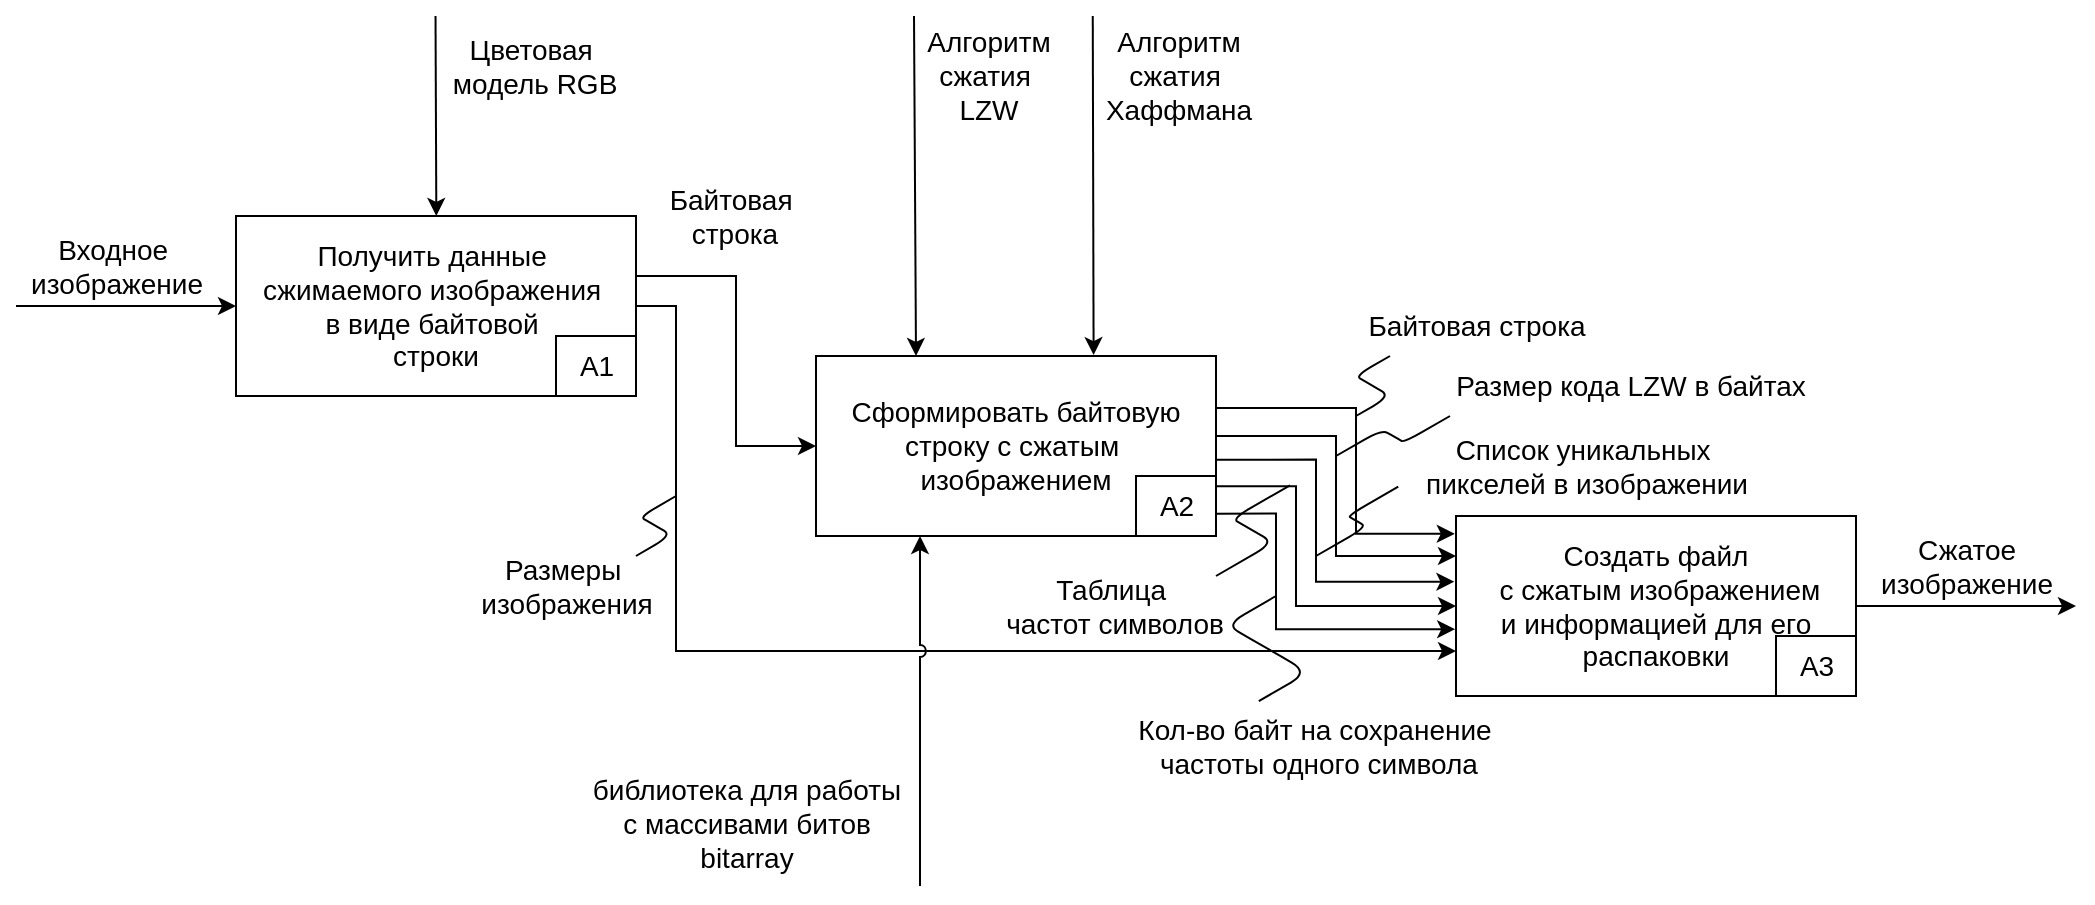 <mxfile>
    <diagram id="ZWdekoGJzTY7XvXSQLcq" name="Страница 1">
        <mxGraphModel dx="1153" dy="797" grid="1" gridSize="10" guides="1" tooltips="1" connect="1" arrows="1" fold="1" page="1" pageScale="1" pageWidth="827" pageHeight="1169" math="0" shadow="0">
            <root>
                <mxCell id="0"/>
                <mxCell id="1" parent="0"/>
                <mxCell id="2" style="edgeStyle=none;html=1;fontSize=14;entryX=0;entryY=0.5;entryDx=0;entryDy=0;jumpStyle=arc;" parent="1" target="9" edge="1">
                    <mxGeometry relative="1" as="geometry">
                        <mxPoint x="140" y="158" as="targetPoint"/>
                        <mxPoint x="30" y="180" as="sourcePoint"/>
                    </mxGeometry>
                </mxCell>
                <mxCell id="7" style="edgeStyle=none;html=1;fontSize=14;exitX=1;exitY=0.5;exitDx=0;exitDy=0;" parent="1" source="27" edge="1">
                    <mxGeometry relative="1" as="geometry">
                        <mxPoint x="1060" y="330" as="targetPoint"/>
                        <mxPoint x="1010" y="345.9" as="sourcePoint"/>
                    </mxGeometry>
                </mxCell>
                <mxCell id="18" style="edgeStyle=orthogonalEdgeStyle;rounded=0;html=1;exitX=1;exitY=0.25;exitDx=0;exitDy=0;entryX=0;entryY=0.5;entryDx=0;entryDy=0;" parent="1" source="9" target="20" edge="1">
                    <mxGeometry relative="1" as="geometry">
                        <mxPoint x="404" y="250" as="targetPoint"/>
                        <Array as="points">
                            <mxPoint x="340" y="165"/>
                            <mxPoint x="390" y="165"/>
                            <mxPoint x="390" y="250"/>
                        </Array>
                    </mxGeometry>
                </mxCell>
                <mxCell id="9" value="&lt;span style=&quot;scrollbar-color: light-dark(#e2e2e2, #4b4b4b)&lt;br/&gt;&#x9;&#x9;&#x9;&#x9;&#x9;light-dark(#fbfbfb, var(--dark-panel-color)); font-size: 14px;&quot;&gt;&lt;font style=&quot;color: rgb(0, 0, 0);&quot;&gt;Получить данные&amp;nbsp;&lt;/font&gt;&lt;/span&gt;&lt;div style=&quot;scrollbar-color: light-dark(#e2e2e2, #4b4b4b)&lt;br/&gt;&#x9;&#x9;&#x9;&#x9;&#x9;light-dark(#fbfbfb, var(--dark-panel-color));&quot;&gt;&lt;font&gt;&lt;span style=&quot;scrollbar-color: light-dark(#e2e2e2, #4b4b4b)&lt;br/&gt;&#x9;&#x9;&#x9;&#x9;&#x9;light-dark(#fbfbfb, var(--dark-panel-color)); font-size: 14px;&quot;&gt;&lt;font style=&quot;color: rgb(0, 0, 0);&quot;&gt;сжимаемого&amp;nbsp;&lt;/font&gt;&lt;/span&gt;&lt;span style=&quot;color: light-dark(rgb(0, 0, 0), rgb(237, 237, 237)); font-size: 14px; background-color: transparent;&quot;&gt;изображения&amp;nbsp;&lt;/span&gt;&lt;/font&gt;&lt;/div&gt;&lt;div style=&quot;scrollbar-color: light-dark(#e2e2e2, #4b4b4b)&lt;br/&gt;&#x9;&#x9;&#x9;&#x9;&#x9;light-dark(#fbfbfb, var(--dark-panel-color));&quot;&gt;&lt;font&gt;&lt;span style=&quot;color: light-dark(rgb(0, 0, 0), rgb(237, 237, 237)); font-size: 14px; background-color: transparent;&quot;&gt;в виде&amp;nbsp;&lt;/span&gt;&lt;span style=&quot;background-color: transparent; scrollbar-color: light-dark(#e2e2e2, #4b4b4b)&lt;br/&gt;&#x9;&#x9;&#x9;&#x9;&#x9;light-dark(#fbfbfb, var(--dark-panel-color)); font-size: 14px;&quot;&gt;&lt;font style=&quot;color: rgb(0, 0, 0);&quot;&gt;байтовой&amp;nbsp;&lt;/font&gt;&lt;/span&gt;&lt;/font&gt;&lt;/div&gt;&lt;div style=&quot;scrollbar-color: light-dark(#e2e2e2, #4b4b4b)&lt;br/&gt;&#x9;&#x9;&#x9;&#x9;&#x9;light-dark(#fbfbfb, var(--dark-panel-color));&quot;&gt;&lt;span style=&quot;background-color: transparent; font-size: 14px;&quot;&gt;&lt;font style=&quot;color: rgb(0, 0, 0);&quot;&gt;строки&lt;/font&gt;&lt;/span&gt;&lt;/div&gt;" style="rounded=0;whiteSpace=wrap;html=1;" parent="1" vertex="1">
                    <mxGeometry x="140" y="135" width="200" height="90" as="geometry"/>
                </mxCell>
                <mxCell id="10" value="&lt;span style=&quot;color: rgb(0, 0, 0);&quot;&gt;Входное&amp;nbsp;&lt;/span&gt;&lt;div&gt;&lt;span style=&quot;color: rgb(0, 0, 0);&quot;&gt;изображение&lt;/span&gt;&lt;/div&gt;" style="text;html=1;align=center;verticalAlign=middle;resizable=0;points=[];autosize=1;strokeColor=none;fillColor=none;fontSize=14;" parent="1" vertex="1">
                    <mxGeometry x="25" y="135" width="110" height="50" as="geometry"/>
                </mxCell>
                <mxCell id="15" value="Сжатое &lt;br&gt;изображение" style="text;html=1;align=center;verticalAlign=middle;resizable=0;points=[];autosize=1;strokeColor=none;fillColor=none;fontSize=14;" parent="1" vertex="1">
                    <mxGeometry x="950" y="285" width="110" height="50" as="geometry"/>
                </mxCell>
                <mxCell id="17" value="A1" style="text;html=1;align=center;verticalAlign=middle;resizable=0;points=[];autosize=1;strokeColor=default;fillColor=none;fontSize=14;" parent="1" vertex="1">
                    <mxGeometry x="300" y="195" width="40" height="30" as="geometry"/>
                </mxCell>
                <mxCell id="19" value="&lt;font style=&quot;font-size: 14px;&quot;&gt;&lt;font style=&quot;color: rgb(0, 0, 0);&quot;&gt;Байтовая&lt;/font&gt;&amp;nbsp;&lt;/font&gt;&lt;div&gt;&lt;font style=&quot;font-size: 14px; color: rgb(0, 0, 0);&quot;&gt;строка&lt;/font&gt;&lt;/div&gt;" style="text;html=1;align=center;verticalAlign=middle;resizable=0;points=[];autosize=1;strokeColor=none;fillColor=none;" parent="1" vertex="1">
                    <mxGeometry x="344" y="109.91" width="90" height="50" as="geometry"/>
                </mxCell>
                <mxCell id="192" style="edgeStyle=orthogonalEdgeStyle;html=1;exitX=1.001;exitY=0.723;exitDx=0;exitDy=0;entryX=0;entryY=0.5;entryDx=0;entryDy=0;rounded=0;exitPerimeter=0;" parent="1" source="20" target="27" edge="1">
                    <mxGeometry relative="1" as="geometry">
                        <Array as="points">
                            <mxPoint x="670" y="270"/>
                            <mxPoint x="670" y="330"/>
                        </Array>
                    </mxGeometry>
                </mxCell>
                <mxCell id="20" value="&lt;font style=&quot;color: rgb(0, 0, 0); font-size: 14px;&quot;&gt;Сформировать байтовую&lt;/font&gt;&lt;div&gt;&lt;font style=&quot;color: rgb(0, 0, 0); font-size: 14px;&quot;&gt;строку с сжатым&amp;nbsp;&lt;/font&gt;&lt;/div&gt;&lt;div&gt;&lt;font style=&quot;color: rgb(0, 0, 0); font-size: 14px;&quot;&gt;изображением&lt;/font&gt;&lt;/div&gt;" style="rounded=0;whiteSpace=wrap;html=1;" parent="1" vertex="1">
                    <mxGeometry x="430" y="205" width="200" height="90" as="geometry"/>
                </mxCell>
                <mxCell id="21" value="A2" style="text;html=1;align=center;verticalAlign=middle;resizable=0;points=[];autosize=1;strokeColor=default;fillColor=none;fontSize=14;" parent="1" vertex="1">
                    <mxGeometry x="590" y="265" width="40" height="30" as="geometry"/>
                </mxCell>
                <mxCell id="27" value="&lt;span style=&quot;font-size: 14px;&quot;&gt;&lt;font style=&quot;color: rgb(0, 0, 0);&quot;&gt;Создать файл&lt;br&gt;&amp;nbsp;с сжатым&amp;nbsp;&lt;/font&gt;&lt;font style=&quot;color: rgb(0, 0, 0);&quot;&gt;изображением&lt;/font&gt;&lt;/span&gt;&lt;div&gt;&lt;span style=&quot;font-size: 14px;&quot;&gt;&lt;font style=&quot;color: rgb(0, 0, 0);&quot;&gt;и информацией для его распаковки&lt;/font&gt;&lt;/span&gt;&lt;/div&gt;" style="rounded=0;whiteSpace=wrap;html=1;" parent="1" vertex="1">
                    <mxGeometry x="750" y="285" width="200" height="90" as="geometry"/>
                </mxCell>
                <mxCell id="30" value="A3" style="text;html=1;align=center;verticalAlign=middle;resizable=0;points=[];autosize=1;strokeColor=default;fillColor=none;fontSize=14;" parent="1" vertex="1">
                    <mxGeometry x="910" y="345" width="40" height="30" as="geometry"/>
                </mxCell>
                <mxCell id="41" value="Байтовая строка" style="text;html=1;align=center;verticalAlign=middle;resizable=0;points=[];autosize=1;strokeColor=none;fillColor=none;fontSize=14;" parent="1" vertex="1">
                    <mxGeometry x="690" y="175" width="140" height="30" as="geometry"/>
                </mxCell>
                <mxCell id="50" style="edgeStyle=orthogonalEdgeStyle;rounded=0;jumpStyle=arc;html=1;exitX=1.001;exitY=0.289;exitDx=0;exitDy=0;entryX=-0.003;entryY=0.099;entryDx=0;entryDy=0;entryPerimeter=0;startArrow=none;startFill=0;exitPerimeter=0;" parent="1" source="20" target="27" edge="1">
                    <mxGeometry relative="1" as="geometry">
                        <mxPoint x="680" y="308" as="sourcePoint"/>
                        <Array as="points">
                            <mxPoint x="700" y="231"/>
                            <mxPoint x="700" y="294"/>
                        </Array>
                        <mxPoint x="760" y="295" as="targetPoint"/>
                    </mxGeometry>
                </mxCell>
                <mxCell id="129" style="edgeStyle=orthogonalEdgeStyle;html=1;rounded=0;curved=0;exitX=0.999;exitY=0.576;exitDx=0;exitDy=0;exitPerimeter=0;entryX=-0.004;entryY=0.365;entryDx=0;entryDy=0;entryPerimeter=0;" parent="1" source="20" target="27" edge="1">
                    <mxGeometry relative="1" as="geometry">
                        <mxPoint x="750" y="330" as="targetPoint"/>
                        <mxPoint x="630" y="255" as="sourcePoint"/>
                        <Array as="points">
                            <mxPoint x="680" y="257"/>
                            <mxPoint x="680" y="318"/>
                        </Array>
                    </mxGeometry>
                </mxCell>
                <mxCell id="49" value="&lt;font style=&quot;color: rgb(0, 0, 0);&quot;&gt;Таблица&amp;nbsp;&lt;/font&gt;&lt;div&gt;&lt;font&gt;&lt;font style=&quot;color: rgb(0, 0, 0);&quot;&gt;частот&amp;nbsp;&lt;/font&gt;&lt;span style=&quot;background-color: transparent;&quot;&gt;&lt;font style=&quot;color: rgb(0, 0, 0);&quot;&gt;символов&lt;/font&gt;&lt;/span&gt;&lt;/font&gt;&lt;/div&gt;" style="text;html=1;align=center;verticalAlign=middle;resizable=0;points=[];autosize=1;strokeColor=none;fillColor=none;fontSize=14;" parent="1" vertex="1">
                    <mxGeometry x="514" y="305" width="130" height="50" as="geometry"/>
                </mxCell>
                <mxCell id="108" value="&lt;font style=&quot;color: rgb(0, 0, 0);&quot;&gt;Размер&amp;nbsp;&lt;/font&gt;&lt;span style=&quot;background-color: transparent;&quot;&gt;&lt;font style=&quot;color: rgb(0, 0, 0);&quot;&gt;кода&lt;/font&gt; &lt;font style=&quot;color: rgb(0, 0, 0);&quot;&gt;LZW&amp;nbsp;&lt;/font&gt;&lt;/span&gt;&lt;span style=&quot;background-color: transparent;&quot;&gt;&lt;font style=&quot;color: rgb(0, 0, 0);&quot;&gt;в байтах&lt;/font&gt;&lt;/span&gt;" style="text;html=1;align=center;verticalAlign=middle;resizable=0;points=[];autosize=1;strokeColor=none;fillColor=none;fontSize=14;" parent="1" vertex="1">
                    <mxGeometry x="737" y="205" width="200" height="30" as="geometry"/>
                </mxCell>
                <mxCell id="110" style="edgeStyle=orthogonalEdgeStyle;rounded=0;jumpStyle=arc;html=1;" parent="1" edge="1">
                    <mxGeometry relative="1" as="geometry">
                        <mxPoint x="750" y="305" as="targetPoint"/>
                        <Array as="points">
                            <mxPoint x="690" y="245"/>
                            <mxPoint x="690" y="305"/>
                            <mxPoint x="750" y="305"/>
                        </Array>
                        <mxPoint x="630" y="245" as="sourcePoint"/>
                    </mxGeometry>
                </mxCell>
                <mxCell id="130" value="&lt;font style=&quot;color: rgb(0, 0, 0);&quot;&gt;Список уникальных&amp;nbsp;&lt;/font&gt;&lt;div&gt;&lt;font&gt;&lt;span style=&quot;background-color: transparent;&quot;&gt;&lt;font style=&quot;color: rgb(0, 0, 0);&quot;&gt;пикселей&amp;nbsp;&lt;/font&gt;&lt;/span&gt;&lt;span style=&quot;color: light-dark(rgb(0, 0, 0), rgb(237, 237, 237)); background-color: transparent;&quot;&gt;в&amp;nbsp;&lt;/span&gt;&lt;span style=&quot;color: light-dark(rgb(0, 0, 0), rgb(237, 237, 237)); background-color: transparent;&quot;&gt;изображении&lt;/span&gt;&lt;/font&gt;&lt;/div&gt;" style="text;html=1;align=center;verticalAlign=middle;resizable=0;points=[];autosize=1;strokeColor=none;fillColor=none;fontSize=14;" parent="1" vertex="1">
                    <mxGeometry x="720" y="235.0" width="190" height="50" as="geometry"/>
                </mxCell>
                <mxCell id="189" value="" style="edgeStyle=isometricEdgeStyle;endArrow=none;html=1;" parent="1" edge="1">
                    <mxGeometry width="50" height="100" relative="1" as="geometry">
                        <mxPoint x="700" y="235" as="sourcePoint"/>
                        <mxPoint x="717" y="205" as="targetPoint"/>
                    </mxGeometry>
                </mxCell>
                <mxCell id="191" value="&lt;font style=&quot;color: rgb(0, 0, 0);&quot;&gt;Кол-во байт на сохранение&lt;/font&gt;&lt;div&gt;&lt;font style=&quot;color: rgb(0, 0, 0);&quot;&gt;&amp;nbsp;частоты одного символа&lt;/font&gt;&lt;/div&gt;" style="text;html=1;align=center;verticalAlign=middle;resizable=0;points=[];autosize=1;strokeColor=none;fillColor=none;fontSize=14;" parent="1" vertex="1">
                    <mxGeometry x="579" y="375" width="200" height="50" as="geometry"/>
                </mxCell>
                <mxCell id="193" style="edgeStyle=orthogonalEdgeStyle;html=1;rounded=0;exitX=1.002;exitY=0.876;exitDx=0;exitDy=0;exitPerimeter=0;entryX=-0.002;entryY=0.629;entryDx=0;entryDy=0;entryPerimeter=0;" parent="1" source="20" target="27" edge="1">
                    <mxGeometry relative="1" as="geometry">
                        <mxPoint x="630" y="275" as="sourcePoint"/>
                        <mxPoint x="750" y="365" as="targetPoint"/>
                        <Array as="points">
                            <mxPoint x="660" y="284"/>
                            <mxPoint x="660" y="342"/>
                        </Array>
                    </mxGeometry>
                </mxCell>
                <mxCell id="194" value="" style="edgeStyle=isometricEdgeStyle;endArrow=none;html=1;entryX=0.05;entryY=1;entryDx=0;entryDy=0;entryPerimeter=0;" parent="1" target="108" edge="1">
                    <mxGeometry width="50" height="100" relative="1" as="geometry">
                        <mxPoint x="690" y="255" as="sourcePoint"/>
                        <mxPoint x="720" y="245" as="targetPoint"/>
                    </mxGeometry>
                </mxCell>
                <mxCell id="197" value="" style="edgeStyle=isometricEdgeStyle;endArrow=none;html=1;entryX=0.006;entryY=0.707;entryDx=0;entryDy=0;entryPerimeter=0;" parent="1" target="130" edge="1">
                    <mxGeometry width="50" height="100" relative="1" as="geometry">
                        <mxPoint x="680" y="305" as="sourcePoint"/>
                        <mxPoint x="710" y="265" as="targetPoint"/>
                    </mxGeometry>
                </mxCell>
                <mxCell id="198" value="" style="edgeStyle=isometricEdgeStyle;endArrow=none;html=1;exitX=0.362;exitY=0.051;exitDx=0;exitDy=0;exitPerimeter=0;" parent="1" source="191" edge="1">
                    <mxGeometry width="50" height="100" relative="1" as="geometry">
                        <mxPoint x="660" y="455" as="sourcePoint"/>
                        <mxPoint x="660" y="325" as="targetPoint"/>
                    </mxGeometry>
                </mxCell>
                <mxCell id="202" style="edgeStyle=orthogonalEdgeStyle;html=1;exitX=1;exitY=0.5;exitDx=0;exitDy=0;entryX=0;entryY=0.75;entryDx=0;entryDy=0;rounded=0;curved=0;" parent="1" source="9" target="27" edge="1">
                    <mxGeometry relative="1" as="geometry">
                        <Array as="points">
                            <mxPoint x="360" y="180"/>
                            <mxPoint x="360" y="352"/>
                        </Array>
                    </mxGeometry>
                </mxCell>
                <mxCell id="204" value="&lt;span style=&quot;font-size: 14px;&quot;&gt;&lt;font style=&quot;color: rgb(0, 0, 0);&quot;&gt;Размеры&amp;nbsp;&lt;/font&gt;&lt;/span&gt;&lt;div&gt;&lt;span style=&quot;font-size: 14px;&quot;&gt;&lt;font style=&quot;color: rgb(0, 0, 0);&quot;&gt;изображения&lt;/font&gt;&lt;/span&gt;&lt;/div&gt;" style="text;html=1;align=center;verticalAlign=middle;resizable=0;points=[];autosize=1;strokeColor=none;fillColor=none;" parent="1" vertex="1">
                    <mxGeometry x="250" y="295" width="110" height="50" as="geometry"/>
                </mxCell>
                <mxCell id="207" value="" style="edgeStyle=isometricEdgeStyle;endArrow=none;html=1;" parent="1" edge="1">
                    <mxGeometry width="50" height="100" relative="1" as="geometry">
                        <mxPoint x="630" y="315" as="sourcePoint"/>
                        <mxPoint x="667" y="269.65" as="targetPoint"/>
                    </mxGeometry>
                </mxCell>
                <mxCell id="208" value="" style="edgeStyle=isometricEdgeStyle;endArrow=none;html=1;exitX=0.818;exitY=0.2;exitDx=0;exitDy=0;exitPerimeter=0;" parent="1" source="204" edge="1">
                    <mxGeometry width="50" height="100" relative="1" as="geometry">
                        <mxPoint x="305.8" y="310" as="sourcePoint"/>
                        <mxPoint x="360" y="275" as="targetPoint"/>
                    </mxGeometry>
                </mxCell>
                <mxCell id="233" style="edgeStyle=none;html=1;fontSize=14;entryX=0.352;entryY=0;entryDx=0;entryDy=0;entryPerimeter=0;" parent="1" edge="1">
                    <mxGeometry relative="1" as="geometry">
                        <mxPoint x="240.16" y="135" as="targetPoint"/>
                        <mxPoint x="239.76" y="35" as="sourcePoint"/>
                    </mxGeometry>
                </mxCell>
                <mxCell id="234" value="Цветовая&amp;nbsp;&lt;div&gt;&lt;font&gt;&lt;font style=&quot;color: rgb(0, 0, 0);&quot;&gt;модель&amp;nbsp;&lt;/font&gt;&lt;span style=&quot;background-color: transparent;&quot;&gt;&lt;font style=&quot;color: rgb(0, 0, 0);&quot;&gt;RGB&lt;/font&gt;&lt;/span&gt;&lt;/font&gt;&lt;/div&gt;" style="text;html=1;align=center;verticalAlign=middle;resizable=0;points=[];autosize=1;strokeColor=none;fillColor=none;fontSize=14;" parent="1" vertex="1">
                    <mxGeometry x="234" y="35" width="110" height="50" as="geometry"/>
                </mxCell>
                <mxCell id="236" style="edgeStyle=none;html=1;fontSize=14;startArrow=classic;startFill=1;endArrow=none;endFill=0;exitX=0.25;exitY=1;exitDx=0;exitDy=0;jumpStyle=arc;" parent="1" edge="1">
                    <mxGeometry relative="1" as="geometry">
                        <mxPoint x="482" y="470" as="targetPoint"/>
                        <mxPoint x="482" y="295" as="sourcePoint"/>
                    </mxGeometry>
                </mxCell>
                <mxCell id="239" value="Алгоритм &lt;br&gt;сжатия&amp;nbsp;&lt;div&gt;&lt;font style=&quot;color: rgb(0, 0, 0);&quot;&gt;LZW&lt;/font&gt;&lt;/div&gt;" style="text;html=1;align=center;verticalAlign=middle;resizable=0;points=[];autosize=1;strokeColor=none;fillColor=none;fontSize=14;" vertex="1" parent="1">
                    <mxGeometry x="471" y="35" width="90" height="60" as="geometry"/>
                </mxCell>
                <mxCell id="240" value="Алгоритм&lt;br&gt;сжатия&amp;nbsp;&lt;div&gt;&lt;font style=&quot;color: rgb(0, 0, 0);&quot;&gt;Хаффмана&lt;/font&gt;&lt;/div&gt;" style="text;html=1;align=center;verticalAlign=middle;resizable=0;points=[];autosize=1;strokeColor=none;fillColor=none;fontSize=14;" vertex="1" parent="1">
                    <mxGeometry x="561" y="35" width="100" height="60" as="geometry"/>
                </mxCell>
                <mxCell id="241" style="edgeStyle=none;html=1;fontSize=14;entryX=0.25;entryY=0;entryDx=0;entryDy=0;" edge="1" parent="1" target="20">
                    <mxGeometry relative="1" as="geometry">
                        <mxPoint x="479.0" y="125.0" as="targetPoint"/>
                        <mxPoint x="479" y="35" as="sourcePoint"/>
                    </mxGeometry>
                </mxCell>
                <mxCell id="242" style="edgeStyle=none;html=1;fontSize=14;entryX=0.694;entryY=-0.005;entryDx=0;entryDy=0;entryPerimeter=0;" edge="1" parent="1" target="20">
                    <mxGeometry relative="1" as="geometry">
                        <mxPoint x="570" y="200" as="targetPoint"/>
                        <mxPoint x="568.38" y="35" as="sourcePoint"/>
                    </mxGeometry>
                </mxCell>
                <mxCell id="243" value="&lt;span style=&quot;color: rgb(0, 0, 0);&quot;&gt;библиотека для работы&lt;br&gt;с массивами битов&lt;br&gt;&lt;/span&gt;&lt;div&gt;&lt;span style=&quot;background-color: transparent;&quot;&gt;&lt;font style=&quot;color: rgb(0, 0, 0);&quot;&gt;bitarray&lt;/font&gt;&lt;/span&gt;&lt;/div&gt;" style="text;html=1;align=center;verticalAlign=middle;resizable=0;points=[];autosize=1;strokeColor=none;fillColor=none;fontSize=14;" vertex="1" parent="1">
                    <mxGeometry x="305" y="409" width="180" height="60" as="geometry"/>
                </mxCell>
            </root>
        </mxGraphModel>
    </diagram>
</mxfile>